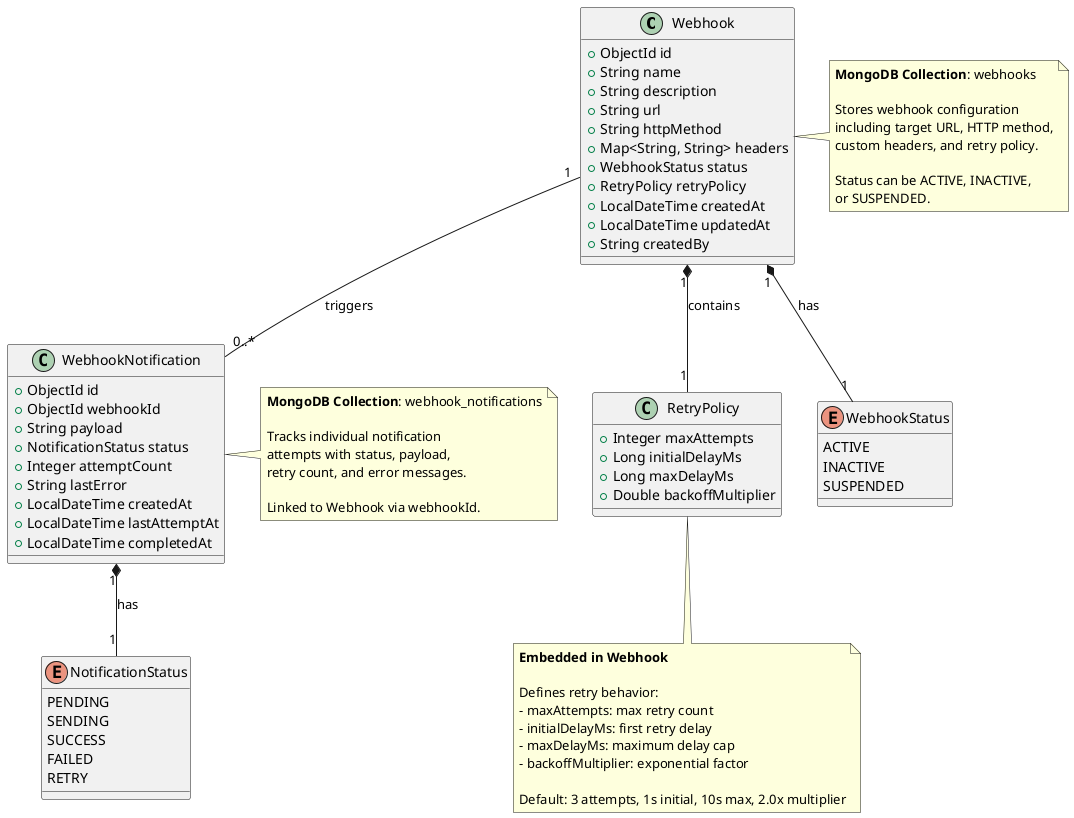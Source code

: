 @startuml Webhook Entity Relationship Diagram

!define ENTITY class
!define ENUM enum

' Entities
ENTITY Webhook {
  + ObjectId id
  + String name
  + String description
  + String url
  + String httpMethod
  + Map<String, String> headers
  + WebhookStatus status
  + RetryPolicy retryPolicy
  + LocalDateTime createdAt
  + LocalDateTime updatedAt
  + String createdBy
}

ENTITY WebhookNotification {
  + ObjectId id
  + ObjectId webhookId
  + String payload
  + NotificationStatus status
  + Integer attemptCount
  + String lastError
  + LocalDateTime createdAt
  + LocalDateTime lastAttemptAt
  + LocalDateTime completedAt
}

ENTITY RetryPolicy {
  + Integer maxAttempts
  + Long initialDelayMs
  + Long maxDelayMs
  + Double backoffMultiplier
}

' Enums
ENUM WebhookStatus {
  ACTIVE
  INACTIVE
  SUSPENDED
}

ENUM NotificationStatus {
  PENDING
  SENDING
  SUCCESS
  FAILED
  RETRY
}

' Relationships
Webhook "1" *-- "1" RetryPolicy : contains
Webhook "1" -- "0..*" WebhookNotification : triggers
Webhook "1" *-- "1" WebhookStatus : has
WebhookNotification "1" *-- "1" NotificationStatus : has

' Notes
note right of Webhook
  **MongoDB Collection**: webhooks
  
  Stores webhook configuration
  including target URL, HTTP method,
  custom headers, and retry policy.
  
  Status can be ACTIVE, INACTIVE,
  or SUSPENDED.
end note

note right of WebhookNotification
  **MongoDB Collection**: webhook_notifications
  
  Tracks individual notification
  attempts with status, payload,
  retry count, and error messages.
  
  Linked to Webhook via webhookId.
end note

note bottom of RetryPolicy
  **Embedded in Webhook**
  
  Defines retry behavior:
  - maxAttempts: max retry count
  - initialDelayMs: first retry delay
  - maxDelayMs: maximum delay cap
  - backoffMultiplier: exponential factor
  
  Default: 3 attempts, 1s initial, 10s max, 2.0x multiplier
end note

@enduml
